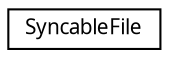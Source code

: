 digraph G
{
  edge [fontname="FreeSans.ttf",fontsize="10",labelfontname="FreeSans.ttf",labelfontsize="10"];
  node [fontname="FreeSans.ttf",fontsize="10",shape=record];
  rankdir=LR;
  Node1 [label="SyncableFile",height=0.2,width=0.4,color="black", fillcolor="white", style="filled",URL="$class_syncable_file.html"];
}

